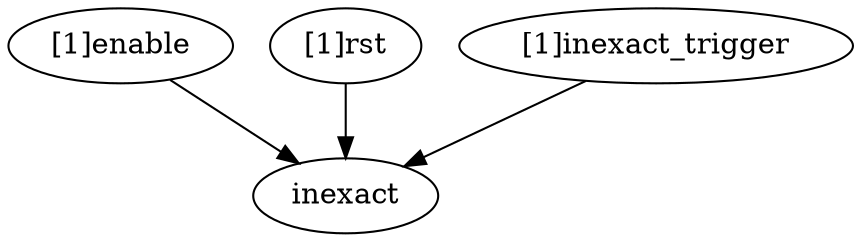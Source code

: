 strict digraph "" {
	"[1]enable"	 [complexity=1,
		importance=0.0196178191398,
		rank=0.0196178191398];
	inexact	 [complexity=0,
		importance=0.0122541136399,
		rank=0.0];
	"[1]enable" -> inexact;
	"[1]rst"	 [complexity=1,
		importance=0.0318719327797,
		rank=0.0318719327797];
	"[1]rst" -> inexact;
	"[1]inexact_trigger"	 [complexity=2,
		importance=0.0313546236293,
		rank=0.0156773118147];
	"[1]inexact_trigger" -> inexact;
}

